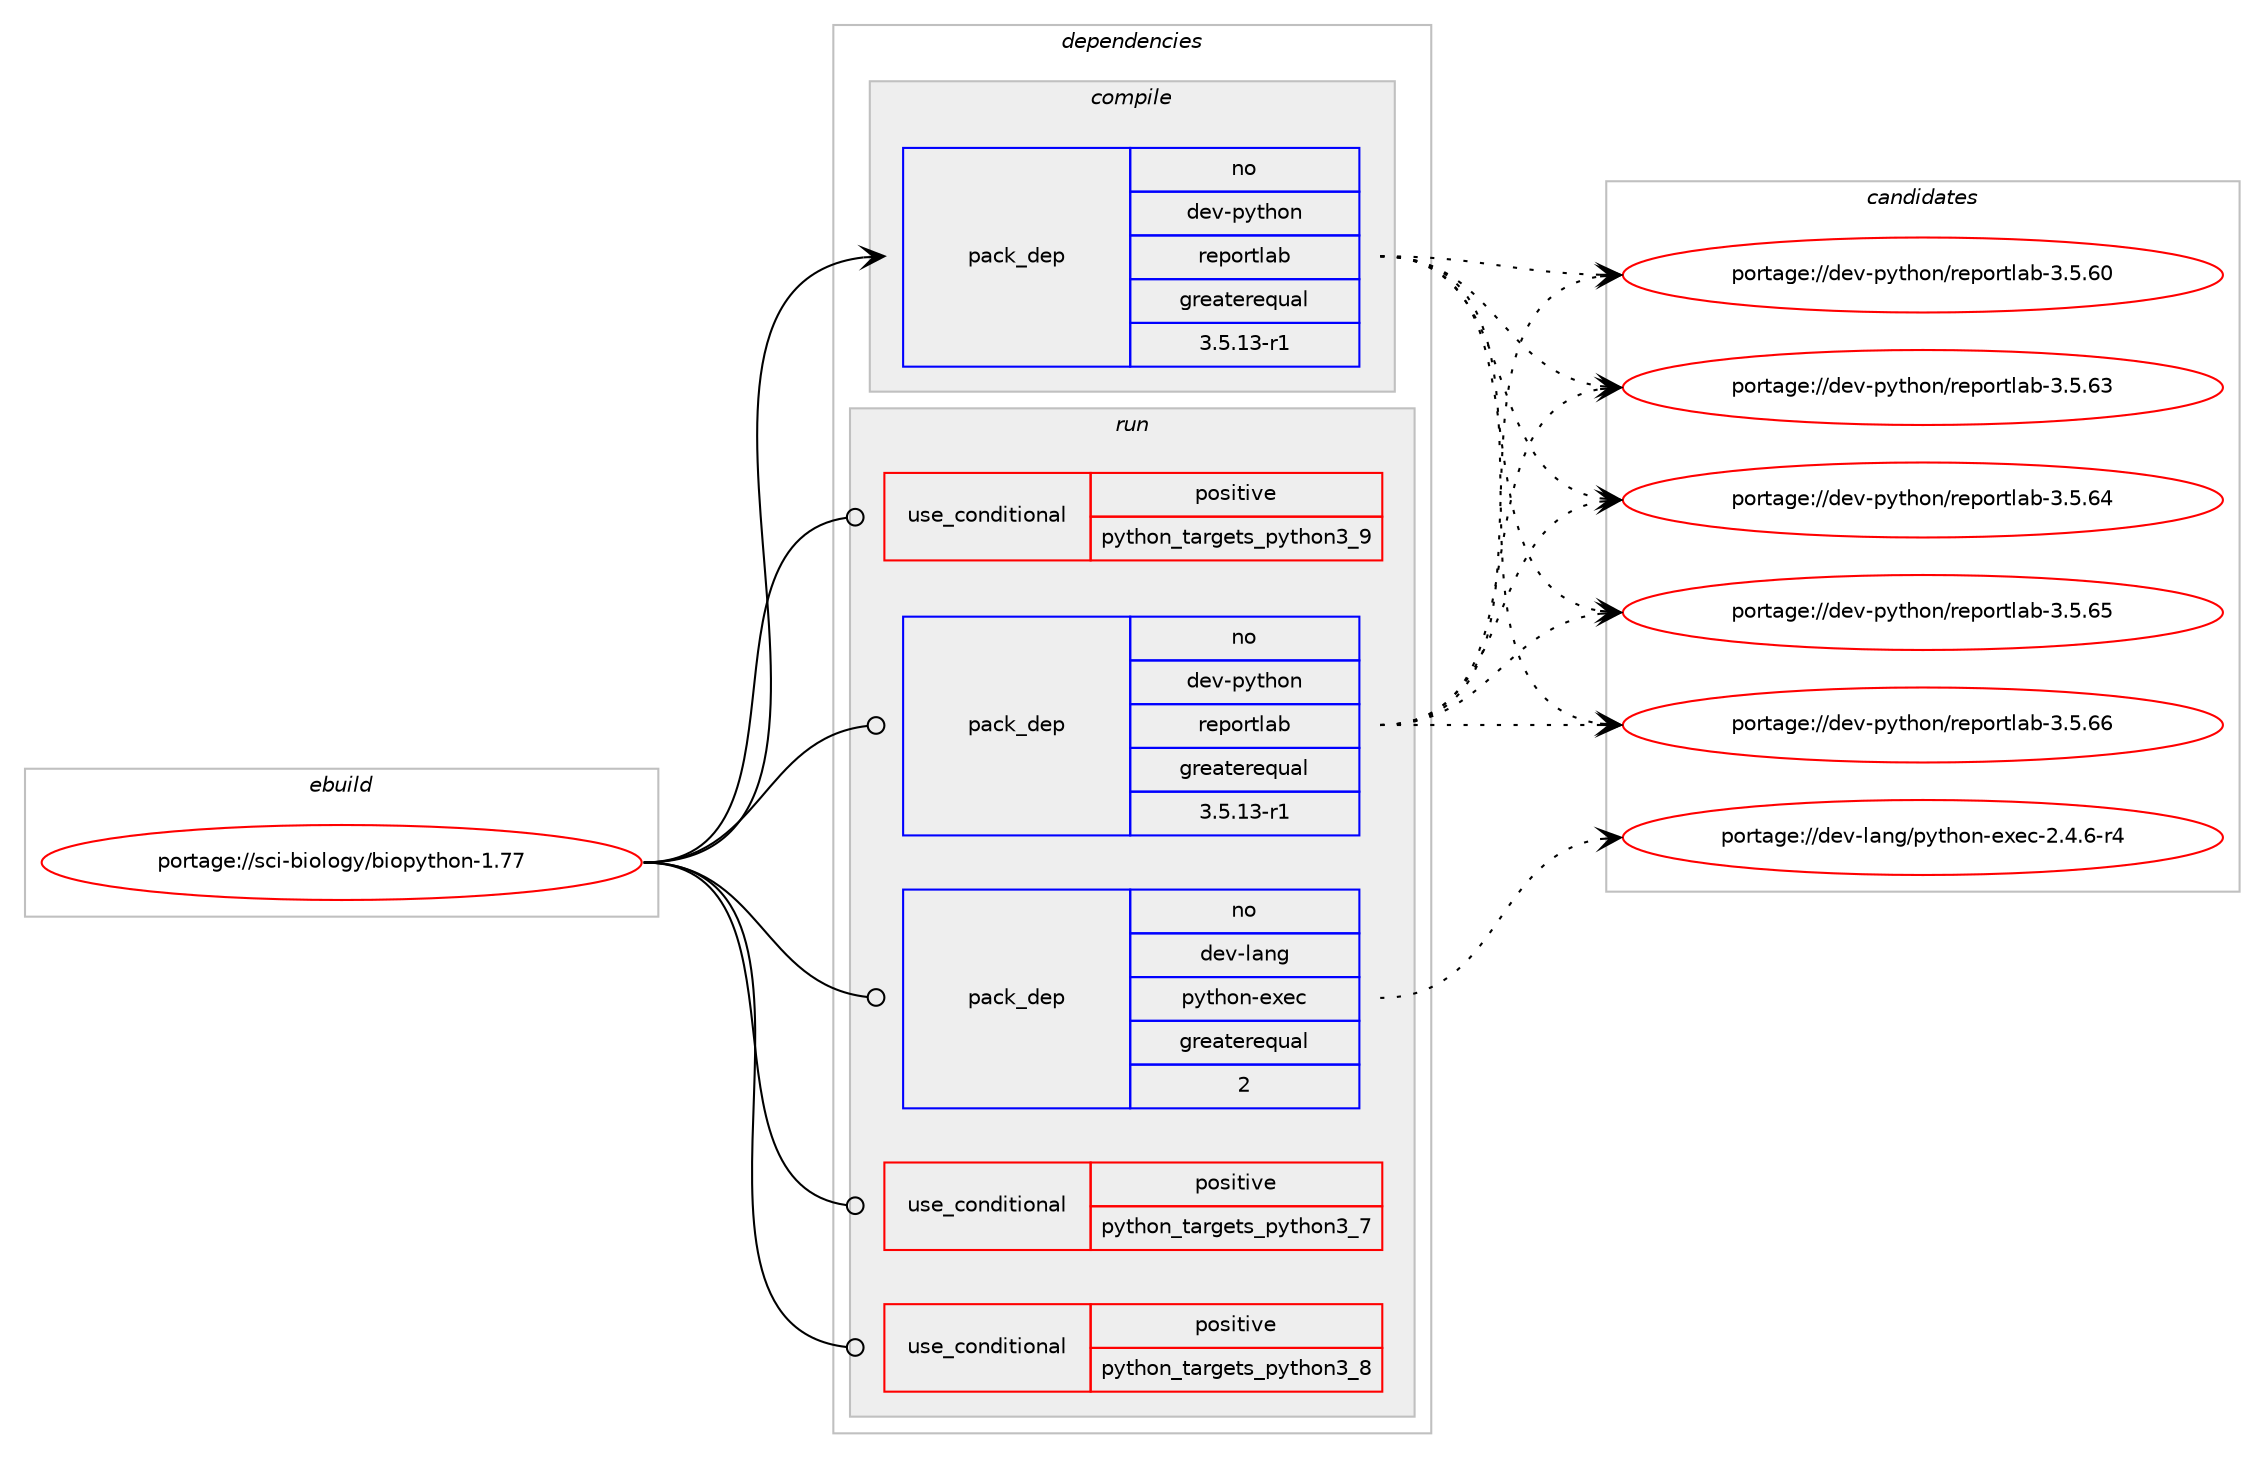 digraph prolog {

# *************
# Graph options
# *************

newrank=true;
concentrate=true;
compound=true;
graph [rankdir=LR,fontname=Helvetica,fontsize=10,ranksep=1.5];#, ranksep=2.5, nodesep=0.2];
edge  [arrowhead=vee];
node  [fontname=Helvetica,fontsize=10];

# **********
# The ebuild
# **********

subgraph cluster_leftcol {
color=gray;
rank=same;
label=<<i>ebuild</i>>;
id [label="portage://sci-biology/biopython-1.77", color=red, width=4, href="../sci-biology/biopython-1.77.svg"];
}

# ****************
# The dependencies
# ****************

subgraph cluster_midcol {
color=gray;
label=<<i>dependencies</i>>;
subgraph cluster_compile {
fillcolor="#eeeeee";
style=filled;
label=<<i>compile</i>>;
# *** BEGIN UNKNOWN DEPENDENCY TYPE (TODO) ***
# id -> package_dependency(portage://sci-biology/biopython-1.77,install,no,dev-python,matplotlib,none,[,,],[],[use(optenable(python_targets_python3_7),negative),use(optenable(python_targets_python3_8),negative),use(optenable(python_targets_python3_9),negative),use(disable(python_single_target_python3_7),negative),use(disable(python_single_target_python3_8),negative),use(disable(python_single_target_python3_9),negative)])
# *** END UNKNOWN DEPENDENCY TYPE (TODO) ***

# *** BEGIN UNKNOWN DEPENDENCY TYPE (TODO) ***
# id -> package_dependency(portage://sci-biology/biopython-1.77,install,no,dev-python,networkx,none,[,,],[],[use(optenable(python_targets_python3_7),negative),use(optenable(python_targets_python3_8),negative),use(optenable(python_targets_python3_9),negative),use(disable(python_single_target_python3_7),negative),use(disable(python_single_target_python3_8),negative),use(disable(python_single_target_python3_9),negative)])
# *** END UNKNOWN DEPENDENCY TYPE (TODO) ***

# *** BEGIN UNKNOWN DEPENDENCY TYPE (TODO) ***
# id -> package_dependency(portage://sci-biology/biopython-1.77,install,no,dev-python,numpy,none,[,,],[],[use(optenable(python_targets_python3_7),negative),use(optenable(python_targets_python3_8),negative),use(optenable(python_targets_python3_9),negative),use(disable(python_single_target_python3_7),negative),use(disable(python_single_target_python3_8),negative),use(disable(python_single_target_python3_9),negative)])
# *** END UNKNOWN DEPENDENCY TYPE (TODO) ***

# *** BEGIN UNKNOWN DEPENDENCY TYPE (TODO) ***
# id -> package_dependency(portage://sci-biology/biopython-1.77,install,no,dev-python,pydot,none,[,,],[],[use(optenable(python_targets_python3_7),negative),use(optenable(python_targets_python3_8),negative),use(optenable(python_targets_python3_9),negative),use(disable(python_single_target_python3_7),negative),use(disable(python_single_target_python3_8),negative),use(disable(python_single_target_python3_9),negative)])
# *** END UNKNOWN DEPENDENCY TYPE (TODO) ***

# *** BEGIN UNKNOWN DEPENDENCY TYPE (TODO) ***
# id -> package_dependency(portage://sci-biology/biopython-1.77,install,no,dev-python,pygraphviz,none,[,,],[],[use(optenable(python_targets_python3_7),negative),use(optenable(python_targets_python3_8),negative),use(optenable(python_targets_python3_9),negative),use(disable(python_single_target_python3_7),negative),use(disable(python_single_target_python3_8),negative),use(disable(python_single_target_python3_9),negative)])
# *** END UNKNOWN DEPENDENCY TYPE (TODO) ***

# *** BEGIN UNKNOWN DEPENDENCY TYPE (TODO) ***
# id -> package_dependency(portage://sci-biology/biopython-1.77,install,no,dev-python,rdflib,none,[,,],[],[use(optenable(python_targets_python3_7),negative),use(optenable(python_targets_python3_8),negative),use(optenable(python_targets_python3_9),negative),use(disable(python_single_target_python3_7),negative),use(disable(python_single_target_python3_8),negative),use(disable(python_single_target_python3_9),negative)])
# *** END UNKNOWN DEPENDENCY TYPE (TODO) ***

subgraph pack351 {
dependency699 [label=<<TABLE BORDER="0" CELLBORDER="1" CELLSPACING="0" CELLPADDING="4" WIDTH="220"><TR><TD ROWSPAN="6" CELLPADDING="30">pack_dep</TD></TR><TR><TD WIDTH="110">no</TD></TR><TR><TD>dev-python</TD></TR><TR><TD>reportlab</TD></TR><TR><TD>greaterequal</TD></TR><TR><TD>3.5.13-r1</TD></TR></TABLE>>, shape=none, color=blue];
}
id:e -> dependency699:w [weight=20,style="solid",arrowhead="vee"];
}
subgraph cluster_compileandrun {
fillcolor="#eeeeee";
style=filled;
label=<<i>compile and run</i>>;
}
subgraph cluster_run {
fillcolor="#eeeeee";
style=filled;
label=<<i>run</i>>;
subgraph cond338 {
dependency700 [label=<<TABLE BORDER="0" CELLBORDER="1" CELLSPACING="0" CELLPADDING="4"><TR><TD ROWSPAN="3" CELLPADDING="10">use_conditional</TD></TR><TR><TD>positive</TD></TR><TR><TD>python_targets_python3_7</TD></TR></TABLE>>, shape=none, color=red];
# *** BEGIN UNKNOWN DEPENDENCY TYPE (TODO) ***
# dependency700 -> package_dependency(portage://sci-biology/biopython-1.77,run,no,dev-lang,python,none,[,,],[slot(3.7)],[])
# *** END UNKNOWN DEPENDENCY TYPE (TODO) ***

}
id:e -> dependency700:w [weight=20,style="solid",arrowhead="odot"];
subgraph cond339 {
dependency701 [label=<<TABLE BORDER="0" CELLBORDER="1" CELLSPACING="0" CELLPADDING="4"><TR><TD ROWSPAN="3" CELLPADDING="10">use_conditional</TD></TR><TR><TD>positive</TD></TR><TR><TD>python_targets_python3_8</TD></TR></TABLE>>, shape=none, color=red];
# *** BEGIN UNKNOWN DEPENDENCY TYPE (TODO) ***
# dependency701 -> package_dependency(portage://sci-biology/biopython-1.77,run,no,dev-lang,python,none,[,,],[slot(3.8)],[])
# *** END UNKNOWN DEPENDENCY TYPE (TODO) ***

}
id:e -> dependency701:w [weight=20,style="solid",arrowhead="odot"];
subgraph cond340 {
dependency702 [label=<<TABLE BORDER="0" CELLBORDER="1" CELLSPACING="0" CELLPADDING="4"><TR><TD ROWSPAN="3" CELLPADDING="10">use_conditional</TD></TR><TR><TD>positive</TD></TR><TR><TD>python_targets_python3_9</TD></TR></TABLE>>, shape=none, color=red];
# *** BEGIN UNKNOWN DEPENDENCY TYPE (TODO) ***
# dependency702 -> package_dependency(portage://sci-biology/biopython-1.77,run,no,dev-lang,python,none,[,,],[slot(3.9)],[])
# *** END UNKNOWN DEPENDENCY TYPE (TODO) ***

}
id:e -> dependency702:w [weight=20,style="solid",arrowhead="odot"];
subgraph pack352 {
dependency703 [label=<<TABLE BORDER="0" CELLBORDER="1" CELLSPACING="0" CELLPADDING="4" WIDTH="220"><TR><TD ROWSPAN="6" CELLPADDING="30">pack_dep</TD></TR><TR><TD WIDTH="110">no</TD></TR><TR><TD>dev-lang</TD></TR><TR><TD>python-exec</TD></TR><TR><TD>greaterequal</TD></TR><TR><TD>2</TD></TR></TABLE>>, shape=none, color=blue];
}
id:e -> dependency703:w [weight=20,style="solid",arrowhead="odot"];
# *** BEGIN UNKNOWN DEPENDENCY TYPE (TODO) ***
# id -> package_dependency(portage://sci-biology/biopython-1.77,run,no,dev-python,matplotlib,none,[,,],[],[use(optenable(python_targets_python3_7),negative),use(optenable(python_targets_python3_8),negative),use(optenable(python_targets_python3_9),negative),use(disable(python_single_target_python3_7),negative),use(disable(python_single_target_python3_8),negative),use(disable(python_single_target_python3_9),negative)])
# *** END UNKNOWN DEPENDENCY TYPE (TODO) ***

# *** BEGIN UNKNOWN DEPENDENCY TYPE (TODO) ***
# id -> package_dependency(portage://sci-biology/biopython-1.77,run,no,dev-python,networkx,none,[,,],[],[use(optenable(python_targets_python3_7),negative),use(optenable(python_targets_python3_8),negative),use(optenable(python_targets_python3_9),negative),use(disable(python_single_target_python3_7),negative),use(disable(python_single_target_python3_8),negative),use(disable(python_single_target_python3_9),negative)])
# *** END UNKNOWN DEPENDENCY TYPE (TODO) ***

# *** BEGIN UNKNOWN DEPENDENCY TYPE (TODO) ***
# id -> package_dependency(portage://sci-biology/biopython-1.77,run,no,dev-python,numpy,none,[,,],[],[use(optenable(python_targets_python3_7),negative),use(optenable(python_targets_python3_8),negative),use(optenable(python_targets_python3_9),negative),use(disable(python_single_target_python3_7),negative),use(disable(python_single_target_python3_8),negative),use(disable(python_single_target_python3_9),negative)])
# *** END UNKNOWN DEPENDENCY TYPE (TODO) ***

# *** BEGIN UNKNOWN DEPENDENCY TYPE (TODO) ***
# id -> package_dependency(portage://sci-biology/biopython-1.77,run,no,dev-python,pydot,none,[,,],[],[use(optenable(python_targets_python3_7),negative),use(optenable(python_targets_python3_8),negative),use(optenable(python_targets_python3_9),negative),use(disable(python_single_target_python3_7),negative),use(disable(python_single_target_python3_8),negative),use(disable(python_single_target_python3_9),negative)])
# *** END UNKNOWN DEPENDENCY TYPE (TODO) ***

# *** BEGIN UNKNOWN DEPENDENCY TYPE (TODO) ***
# id -> package_dependency(portage://sci-biology/biopython-1.77,run,no,dev-python,pygraphviz,none,[,,],[],[use(optenable(python_targets_python3_7),negative),use(optenable(python_targets_python3_8),negative),use(optenable(python_targets_python3_9),negative),use(disable(python_single_target_python3_7),negative),use(disable(python_single_target_python3_8),negative),use(disable(python_single_target_python3_9),negative)])
# *** END UNKNOWN DEPENDENCY TYPE (TODO) ***

# *** BEGIN UNKNOWN DEPENDENCY TYPE (TODO) ***
# id -> package_dependency(portage://sci-biology/biopython-1.77,run,no,dev-python,rdflib,none,[,,],[],[use(optenable(python_targets_python3_7),negative),use(optenable(python_targets_python3_8),negative),use(optenable(python_targets_python3_9),negative),use(disable(python_single_target_python3_7),negative),use(disable(python_single_target_python3_8),negative),use(disable(python_single_target_python3_9),negative)])
# *** END UNKNOWN DEPENDENCY TYPE (TODO) ***

subgraph pack353 {
dependency704 [label=<<TABLE BORDER="0" CELLBORDER="1" CELLSPACING="0" CELLPADDING="4" WIDTH="220"><TR><TD ROWSPAN="6" CELLPADDING="30">pack_dep</TD></TR><TR><TD WIDTH="110">no</TD></TR><TR><TD>dev-python</TD></TR><TR><TD>reportlab</TD></TR><TR><TD>greaterequal</TD></TR><TR><TD>3.5.13-r1</TD></TR></TABLE>>, shape=none, color=blue];
}
id:e -> dependency704:w [weight=20,style="solid",arrowhead="odot"];
}
}

# **************
# The candidates
# **************

subgraph cluster_choices {
rank=same;
color=gray;
label=<<i>candidates</i>>;

subgraph choice351 {
color=black;
nodesep=1;
choice1001011184511212111610411111047114101112111114116108979845514653465448 [label="portage://dev-python/reportlab-3.5.60", color=red, width=4,href="../dev-python/reportlab-3.5.60.svg"];
choice1001011184511212111610411111047114101112111114116108979845514653465451 [label="portage://dev-python/reportlab-3.5.63", color=red, width=4,href="../dev-python/reportlab-3.5.63.svg"];
choice1001011184511212111610411111047114101112111114116108979845514653465452 [label="portage://dev-python/reportlab-3.5.64", color=red, width=4,href="../dev-python/reportlab-3.5.64.svg"];
choice1001011184511212111610411111047114101112111114116108979845514653465453 [label="portage://dev-python/reportlab-3.5.65", color=red, width=4,href="../dev-python/reportlab-3.5.65.svg"];
choice1001011184511212111610411111047114101112111114116108979845514653465454 [label="portage://dev-python/reportlab-3.5.66", color=red, width=4,href="../dev-python/reportlab-3.5.66.svg"];
dependency699:e -> choice1001011184511212111610411111047114101112111114116108979845514653465448:w [style=dotted,weight="100"];
dependency699:e -> choice1001011184511212111610411111047114101112111114116108979845514653465451:w [style=dotted,weight="100"];
dependency699:e -> choice1001011184511212111610411111047114101112111114116108979845514653465452:w [style=dotted,weight="100"];
dependency699:e -> choice1001011184511212111610411111047114101112111114116108979845514653465453:w [style=dotted,weight="100"];
dependency699:e -> choice1001011184511212111610411111047114101112111114116108979845514653465454:w [style=dotted,weight="100"];
}
subgraph choice352 {
color=black;
nodesep=1;
choice10010111845108971101034711212111610411111045101120101994550465246544511452 [label="portage://dev-lang/python-exec-2.4.6-r4", color=red, width=4,href="../dev-lang/python-exec-2.4.6-r4.svg"];
dependency703:e -> choice10010111845108971101034711212111610411111045101120101994550465246544511452:w [style=dotted,weight="100"];
}
subgraph choice353 {
color=black;
nodesep=1;
choice1001011184511212111610411111047114101112111114116108979845514653465448 [label="portage://dev-python/reportlab-3.5.60", color=red, width=4,href="../dev-python/reportlab-3.5.60.svg"];
choice1001011184511212111610411111047114101112111114116108979845514653465451 [label="portage://dev-python/reportlab-3.5.63", color=red, width=4,href="../dev-python/reportlab-3.5.63.svg"];
choice1001011184511212111610411111047114101112111114116108979845514653465452 [label="portage://dev-python/reportlab-3.5.64", color=red, width=4,href="../dev-python/reportlab-3.5.64.svg"];
choice1001011184511212111610411111047114101112111114116108979845514653465453 [label="portage://dev-python/reportlab-3.5.65", color=red, width=4,href="../dev-python/reportlab-3.5.65.svg"];
choice1001011184511212111610411111047114101112111114116108979845514653465454 [label="portage://dev-python/reportlab-3.5.66", color=red, width=4,href="../dev-python/reportlab-3.5.66.svg"];
dependency704:e -> choice1001011184511212111610411111047114101112111114116108979845514653465448:w [style=dotted,weight="100"];
dependency704:e -> choice1001011184511212111610411111047114101112111114116108979845514653465451:w [style=dotted,weight="100"];
dependency704:e -> choice1001011184511212111610411111047114101112111114116108979845514653465452:w [style=dotted,weight="100"];
dependency704:e -> choice1001011184511212111610411111047114101112111114116108979845514653465453:w [style=dotted,weight="100"];
dependency704:e -> choice1001011184511212111610411111047114101112111114116108979845514653465454:w [style=dotted,weight="100"];
}
}

}
